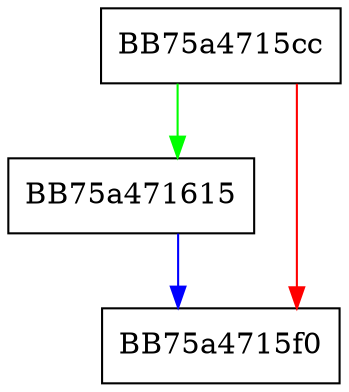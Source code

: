 digraph push_alt {
  node [shape="box"];
  graph [splines=ortho];
  BB75a4715cc -> BB75a471615 [color="green"];
  BB75a4715cc -> BB75a4715f0 [color="red"];
  BB75a471615 -> BB75a4715f0 [color="blue"];
}